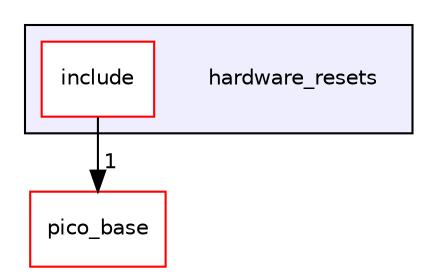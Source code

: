 digraph "hardware_resets" {
  compound=true
  node [ fontsize="10", fontname="Helvetica"];
  edge [ labelfontsize="10", labelfontname="Helvetica"];
  subgraph clusterdir_7c67e86d35117ef699f68ef1815fbbe9 {
    graph [ bgcolor="#eeeeff", pencolor="black", label="" URL="dir_7c67e86d35117ef699f68ef1815fbbe9.html"];
    dir_7c67e86d35117ef699f68ef1815fbbe9 [shape=plaintext label="hardware_resets"];
    dir_00f216f25156463dff22ec3525be6e48 [shape=box label="include" color="red" fillcolor="white" style="filled" URL="dir_00f216f25156463dff22ec3525be6e48.html"];
  }
  dir_ee4ba4c32933fd9d1c9bce216e67756d [shape=box label="pico_base" fillcolor="white" style="filled" color="red" URL="dir_ee4ba4c32933fd9d1c9bce216e67756d.html"];
  dir_00f216f25156463dff22ec3525be6e48->dir_ee4ba4c32933fd9d1c9bce216e67756d [headlabel="1", labeldistance=1.5 headhref="dir_000100_000007.html"];
}
